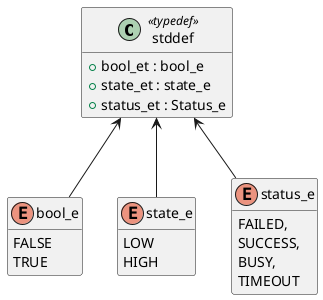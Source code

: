 @startuml stddef

class stddef << typedef >>
{
  + bool_et : bool_e
  + state_et : state_e
  + status_et : Status_e
}

enum bool_e
{
    FALSE
    TRUE
}

enum state_e
{
    LOW
    HIGH
}

enum status_e
{
    FAILED,
    SUCCESS,
    BUSY,
    TIMEOUT
}

hide enum method
hide stddef method

bool_e -up-> stddef
state_e -up-> stddef
status_e -up-> stddef


@enduml